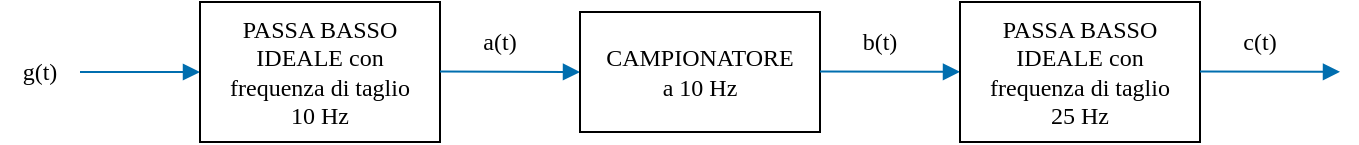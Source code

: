 <mxfile version="20.7.4" type="device"><diagram id="RG0LYNER1VldNHlTyd5M" name="Pagina-1"><mxGraphModel dx="1195" dy="703" grid="1" gridSize="10" guides="1" tooltips="1" connect="1" arrows="1" fold="1" page="1" pageScale="1" pageWidth="827" pageHeight="1169" math="0" shadow="0"><root><mxCell id="0"/><mxCell id="1" parent="0"/><mxCell id="vf5vY5GbWjKLSgKSdoyV-1" value="&lt;font face=&quot;Times New Roman&quot;&gt;g(t)&lt;/font&gt;" style="text;html=1;strokeColor=none;fillColor=none;align=center;verticalAlign=middle;whiteSpace=wrap;rounded=0;" vertex="1" parent="1"><mxGeometry x="40" y="400" width="40" height="40" as="geometry"/></mxCell><mxCell id="vf5vY5GbWjKLSgKSdoyV-2" value="" style="endArrow=block;startArrow=none;html=1;rounded=0;fontFamily=Times New Roman;startFill=0;exitX=1;exitY=0.5;exitDx=0;exitDy=0;endFill=1;fillColor=#1ba1e2;strokeColor=#006EAF;" edge="1" parent="1" source="vf5vY5GbWjKLSgKSdoyV-1"><mxGeometry width="50" height="50" relative="1" as="geometry"><mxPoint x="120" y="470" as="sourcePoint"/><mxPoint x="140" y="420" as="targetPoint"/></mxGeometry></mxCell><mxCell id="vf5vY5GbWjKLSgKSdoyV-3" value="PASSA BASSO IDEALE con&lt;br&gt;frequenza di taglio&lt;br&gt;10 Hz" style="rounded=0;whiteSpace=wrap;html=1;fontFamily=Times New Roman;" vertex="1" parent="1"><mxGeometry x="140" y="385" width="120" height="70" as="geometry"/></mxCell><mxCell id="vf5vY5GbWjKLSgKSdoyV-4" value="" style="endArrow=block;startArrow=none;html=1;rounded=0;fontFamily=Times New Roman;startFill=0;exitX=1;exitY=0.5;exitDx=0;exitDy=0;endFill=1;fillColor=#1ba1e2;strokeColor=#006EAF;" edge="1" parent="1"><mxGeometry width="50" height="50" relative="1" as="geometry"><mxPoint x="260" y="419.8" as="sourcePoint"/><mxPoint x="330" y="420" as="targetPoint"/></mxGeometry></mxCell><mxCell id="vf5vY5GbWjKLSgKSdoyV-5" value="&lt;font face=&quot;Times New Roman&quot;&gt;a(t)&lt;/font&gt;" style="text;html=1;strokeColor=none;fillColor=none;align=center;verticalAlign=middle;whiteSpace=wrap;rounded=0;" vertex="1" parent="1"><mxGeometry x="270" y="385" width="40" height="40" as="geometry"/></mxCell><mxCell id="vf5vY5GbWjKLSgKSdoyV-6" value="CAMPIONATORE&lt;br&gt;a 10 Hz" style="rounded=0;whiteSpace=wrap;html=1;fontFamily=Times New Roman;" vertex="1" parent="1"><mxGeometry x="330" y="390" width="120" height="60" as="geometry"/></mxCell><mxCell id="vf5vY5GbWjKLSgKSdoyV-7" value="" style="endArrow=block;startArrow=none;html=1;rounded=0;fontFamily=Times New Roman;startFill=0;exitX=1;exitY=0.5;exitDx=0;exitDy=0;endFill=1;fillColor=#1ba1e2;strokeColor=#006EAF;" edge="1" parent="1"><mxGeometry width="50" height="50" relative="1" as="geometry"><mxPoint x="450" y="419.71" as="sourcePoint"/><mxPoint x="520" y="419.91" as="targetPoint"/></mxGeometry></mxCell><mxCell id="vf5vY5GbWjKLSgKSdoyV-8" value="&lt;font face=&quot;Times New Roman&quot;&gt;b(t)&lt;/font&gt;" style="text;html=1;strokeColor=none;fillColor=none;align=center;verticalAlign=middle;whiteSpace=wrap;rounded=0;" vertex="1" parent="1"><mxGeometry x="460" y="385" width="40" height="40" as="geometry"/></mxCell><mxCell id="vf5vY5GbWjKLSgKSdoyV-9" value="PASSA BASSO IDEALE con&lt;br&gt;frequenza di taglio&lt;br&gt;25 Hz" style="rounded=0;whiteSpace=wrap;html=1;fontFamily=Times New Roman;" vertex="1" parent="1"><mxGeometry x="520" y="385" width="120" height="70" as="geometry"/></mxCell><mxCell id="vf5vY5GbWjKLSgKSdoyV-10" value="" style="endArrow=block;startArrow=none;html=1;rounded=0;fontFamily=Times New Roman;startFill=0;exitX=1;exitY=0.5;exitDx=0;exitDy=0;endFill=1;fillColor=#1ba1e2;strokeColor=#006EAF;" edge="1" parent="1"><mxGeometry width="50" height="50" relative="1" as="geometry"><mxPoint x="640" y="419.71" as="sourcePoint"/><mxPoint x="710" y="419.91" as="targetPoint"/></mxGeometry></mxCell><mxCell id="vf5vY5GbWjKLSgKSdoyV-11" value="&lt;font face=&quot;Times New Roman&quot;&gt;c(t)&lt;/font&gt;" style="text;html=1;strokeColor=none;fillColor=none;align=center;verticalAlign=middle;whiteSpace=wrap;rounded=0;" vertex="1" parent="1"><mxGeometry x="650" y="385" width="40" height="40" as="geometry"/></mxCell></root></mxGraphModel></diagram></mxfile>